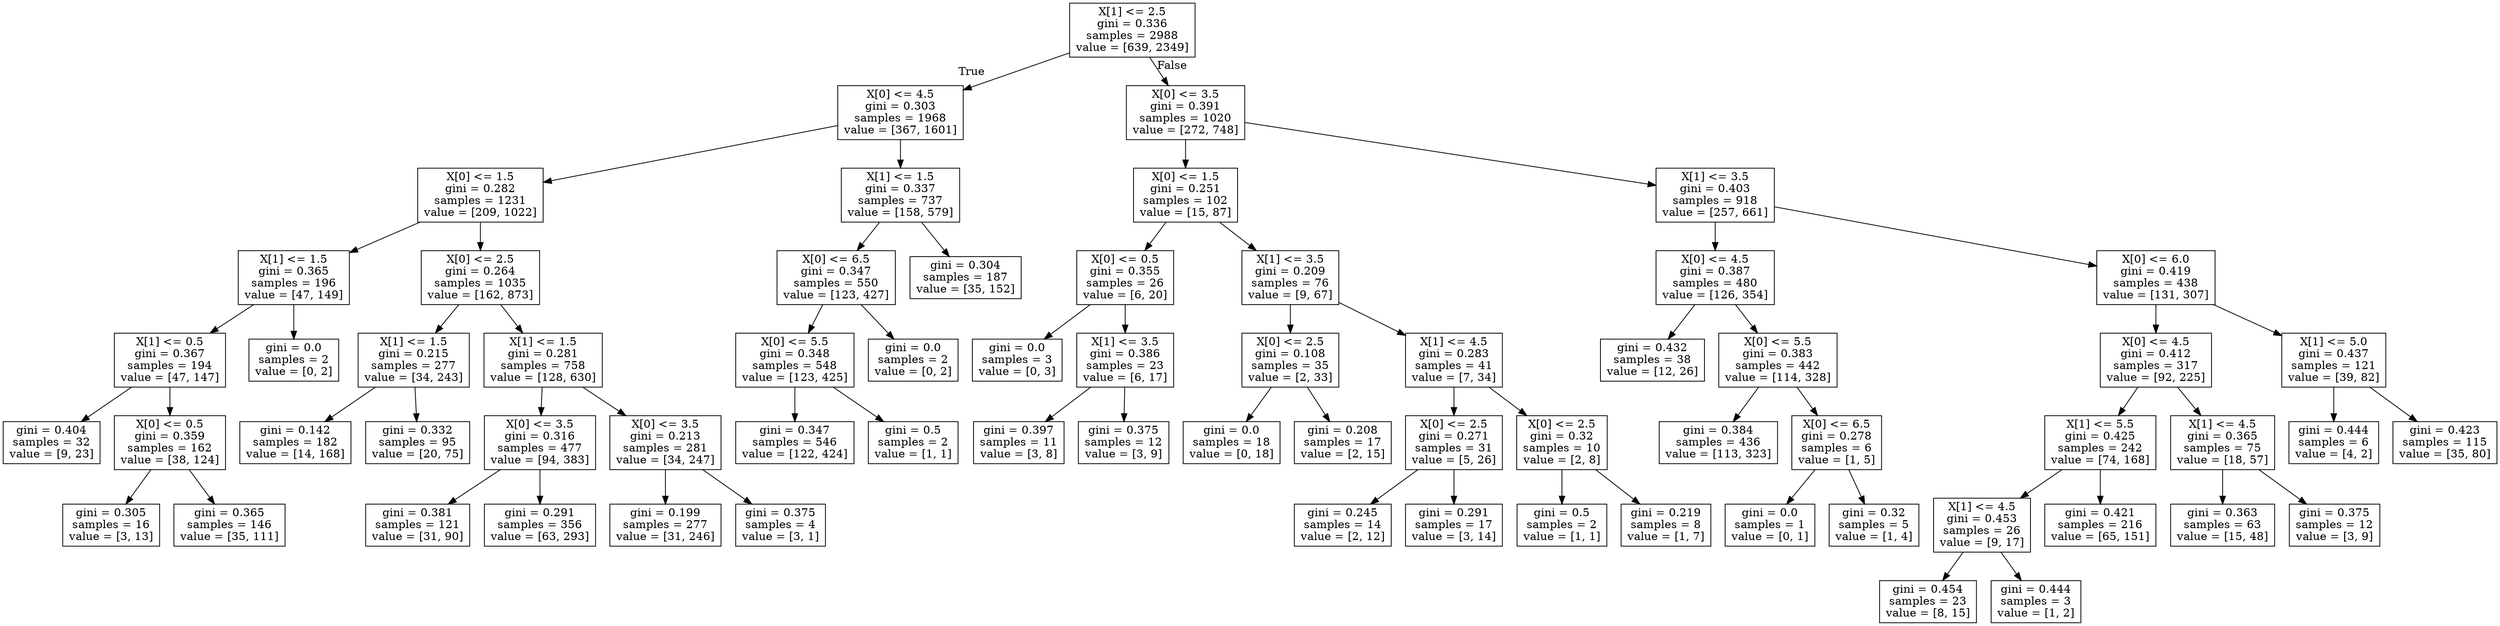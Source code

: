 digraph Tree {
node [shape=box] ;
0 [label="X[1] <= 2.5\ngini = 0.336\nsamples = 2988\nvalue = [639, 2349]"] ;
1 [label="X[0] <= 4.5\ngini = 0.303\nsamples = 1968\nvalue = [367, 1601]"] ;
0 -> 1 [labeldistance=2.5, labelangle=45, headlabel="True"] ;
2 [label="X[0] <= 1.5\ngini = 0.282\nsamples = 1231\nvalue = [209, 1022]"] ;
1 -> 2 ;
3 [label="X[1] <= 1.5\ngini = 0.365\nsamples = 196\nvalue = [47, 149]"] ;
2 -> 3 ;
4 [label="X[1] <= 0.5\ngini = 0.367\nsamples = 194\nvalue = [47, 147]"] ;
3 -> 4 ;
5 [label="gini = 0.404\nsamples = 32\nvalue = [9, 23]"] ;
4 -> 5 ;
6 [label="X[0] <= 0.5\ngini = 0.359\nsamples = 162\nvalue = [38, 124]"] ;
4 -> 6 ;
7 [label="gini = 0.305\nsamples = 16\nvalue = [3, 13]"] ;
6 -> 7 ;
8 [label="gini = 0.365\nsamples = 146\nvalue = [35, 111]"] ;
6 -> 8 ;
9 [label="gini = 0.0\nsamples = 2\nvalue = [0, 2]"] ;
3 -> 9 ;
10 [label="X[0] <= 2.5\ngini = 0.264\nsamples = 1035\nvalue = [162, 873]"] ;
2 -> 10 ;
11 [label="X[1] <= 1.5\ngini = 0.215\nsamples = 277\nvalue = [34, 243]"] ;
10 -> 11 ;
12 [label="gini = 0.142\nsamples = 182\nvalue = [14, 168]"] ;
11 -> 12 ;
13 [label="gini = 0.332\nsamples = 95\nvalue = [20, 75]"] ;
11 -> 13 ;
14 [label="X[1] <= 1.5\ngini = 0.281\nsamples = 758\nvalue = [128, 630]"] ;
10 -> 14 ;
15 [label="X[0] <= 3.5\ngini = 0.316\nsamples = 477\nvalue = [94, 383]"] ;
14 -> 15 ;
16 [label="gini = 0.381\nsamples = 121\nvalue = [31, 90]"] ;
15 -> 16 ;
17 [label="gini = 0.291\nsamples = 356\nvalue = [63, 293]"] ;
15 -> 17 ;
18 [label="X[0] <= 3.5\ngini = 0.213\nsamples = 281\nvalue = [34, 247]"] ;
14 -> 18 ;
19 [label="gini = 0.199\nsamples = 277\nvalue = [31, 246]"] ;
18 -> 19 ;
20 [label="gini = 0.375\nsamples = 4\nvalue = [3, 1]"] ;
18 -> 20 ;
21 [label="X[1] <= 1.5\ngini = 0.337\nsamples = 737\nvalue = [158, 579]"] ;
1 -> 21 ;
22 [label="X[0] <= 6.5\ngini = 0.347\nsamples = 550\nvalue = [123, 427]"] ;
21 -> 22 ;
23 [label="X[0] <= 5.5\ngini = 0.348\nsamples = 548\nvalue = [123, 425]"] ;
22 -> 23 ;
24 [label="gini = 0.347\nsamples = 546\nvalue = [122, 424]"] ;
23 -> 24 ;
25 [label="gini = 0.5\nsamples = 2\nvalue = [1, 1]"] ;
23 -> 25 ;
26 [label="gini = 0.0\nsamples = 2\nvalue = [0, 2]"] ;
22 -> 26 ;
27 [label="gini = 0.304\nsamples = 187\nvalue = [35, 152]"] ;
21 -> 27 ;
28 [label="X[0] <= 3.5\ngini = 0.391\nsamples = 1020\nvalue = [272, 748]"] ;
0 -> 28 [labeldistance=2.5, labelangle=-45, headlabel="False"] ;
29 [label="X[0] <= 1.5\ngini = 0.251\nsamples = 102\nvalue = [15, 87]"] ;
28 -> 29 ;
30 [label="X[0] <= 0.5\ngini = 0.355\nsamples = 26\nvalue = [6, 20]"] ;
29 -> 30 ;
31 [label="gini = 0.0\nsamples = 3\nvalue = [0, 3]"] ;
30 -> 31 ;
32 [label="X[1] <= 3.5\ngini = 0.386\nsamples = 23\nvalue = [6, 17]"] ;
30 -> 32 ;
33 [label="gini = 0.397\nsamples = 11\nvalue = [3, 8]"] ;
32 -> 33 ;
34 [label="gini = 0.375\nsamples = 12\nvalue = [3, 9]"] ;
32 -> 34 ;
35 [label="X[1] <= 3.5\ngini = 0.209\nsamples = 76\nvalue = [9, 67]"] ;
29 -> 35 ;
36 [label="X[0] <= 2.5\ngini = 0.108\nsamples = 35\nvalue = [2, 33]"] ;
35 -> 36 ;
37 [label="gini = 0.0\nsamples = 18\nvalue = [0, 18]"] ;
36 -> 37 ;
38 [label="gini = 0.208\nsamples = 17\nvalue = [2, 15]"] ;
36 -> 38 ;
39 [label="X[1] <= 4.5\ngini = 0.283\nsamples = 41\nvalue = [7, 34]"] ;
35 -> 39 ;
40 [label="X[0] <= 2.5\ngini = 0.271\nsamples = 31\nvalue = [5, 26]"] ;
39 -> 40 ;
41 [label="gini = 0.245\nsamples = 14\nvalue = [2, 12]"] ;
40 -> 41 ;
42 [label="gini = 0.291\nsamples = 17\nvalue = [3, 14]"] ;
40 -> 42 ;
43 [label="X[0] <= 2.5\ngini = 0.32\nsamples = 10\nvalue = [2, 8]"] ;
39 -> 43 ;
44 [label="gini = 0.5\nsamples = 2\nvalue = [1, 1]"] ;
43 -> 44 ;
45 [label="gini = 0.219\nsamples = 8\nvalue = [1, 7]"] ;
43 -> 45 ;
46 [label="X[1] <= 3.5\ngini = 0.403\nsamples = 918\nvalue = [257, 661]"] ;
28 -> 46 ;
47 [label="X[0] <= 4.5\ngini = 0.387\nsamples = 480\nvalue = [126, 354]"] ;
46 -> 47 ;
48 [label="gini = 0.432\nsamples = 38\nvalue = [12, 26]"] ;
47 -> 48 ;
49 [label="X[0] <= 5.5\ngini = 0.383\nsamples = 442\nvalue = [114, 328]"] ;
47 -> 49 ;
50 [label="gini = 0.384\nsamples = 436\nvalue = [113, 323]"] ;
49 -> 50 ;
51 [label="X[0] <= 6.5\ngini = 0.278\nsamples = 6\nvalue = [1, 5]"] ;
49 -> 51 ;
52 [label="gini = 0.0\nsamples = 1\nvalue = [0, 1]"] ;
51 -> 52 ;
53 [label="gini = 0.32\nsamples = 5\nvalue = [1, 4]"] ;
51 -> 53 ;
54 [label="X[0] <= 6.0\ngini = 0.419\nsamples = 438\nvalue = [131, 307]"] ;
46 -> 54 ;
55 [label="X[0] <= 4.5\ngini = 0.412\nsamples = 317\nvalue = [92, 225]"] ;
54 -> 55 ;
56 [label="X[1] <= 5.5\ngini = 0.425\nsamples = 242\nvalue = [74, 168]"] ;
55 -> 56 ;
57 [label="X[1] <= 4.5\ngini = 0.453\nsamples = 26\nvalue = [9, 17]"] ;
56 -> 57 ;
58 [label="gini = 0.454\nsamples = 23\nvalue = [8, 15]"] ;
57 -> 58 ;
59 [label="gini = 0.444\nsamples = 3\nvalue = [1, 2]"] ;
57 -> 59 ;
60 [label="gini = 0.421\nsamples = 216\nvalue = [65, 151]"] ;
56 -> 60 ;
61 [label="X[1] <= 4.5\ngini = 0.365\nsamples = 75\nvalue = [18, 57]"] ;
55 -> 61 ;
62 [label="gini = 0.363\nsamples = 63\nvalue = [15, 48]"] ;
61 -> 62 ;
63 [label="gini = 0.375\nsamples = 12\nvalue = [3, 9]"] ;
61 -> 63 ;
64 [label="X[1] <= 5.0\ngini = 0.437\nsamples = 121\nvalue = [39, 82]"] ;
54 -> 64 ;
65 [label="gini = 0.444\nsamples = 6\nvalue = [4, 2]"] ;
64 -> 65 ;
66 [label="gini = 0.423\nsamples = 115\nvalue = [35, 80]"] ;
64 -> 66 ;
}